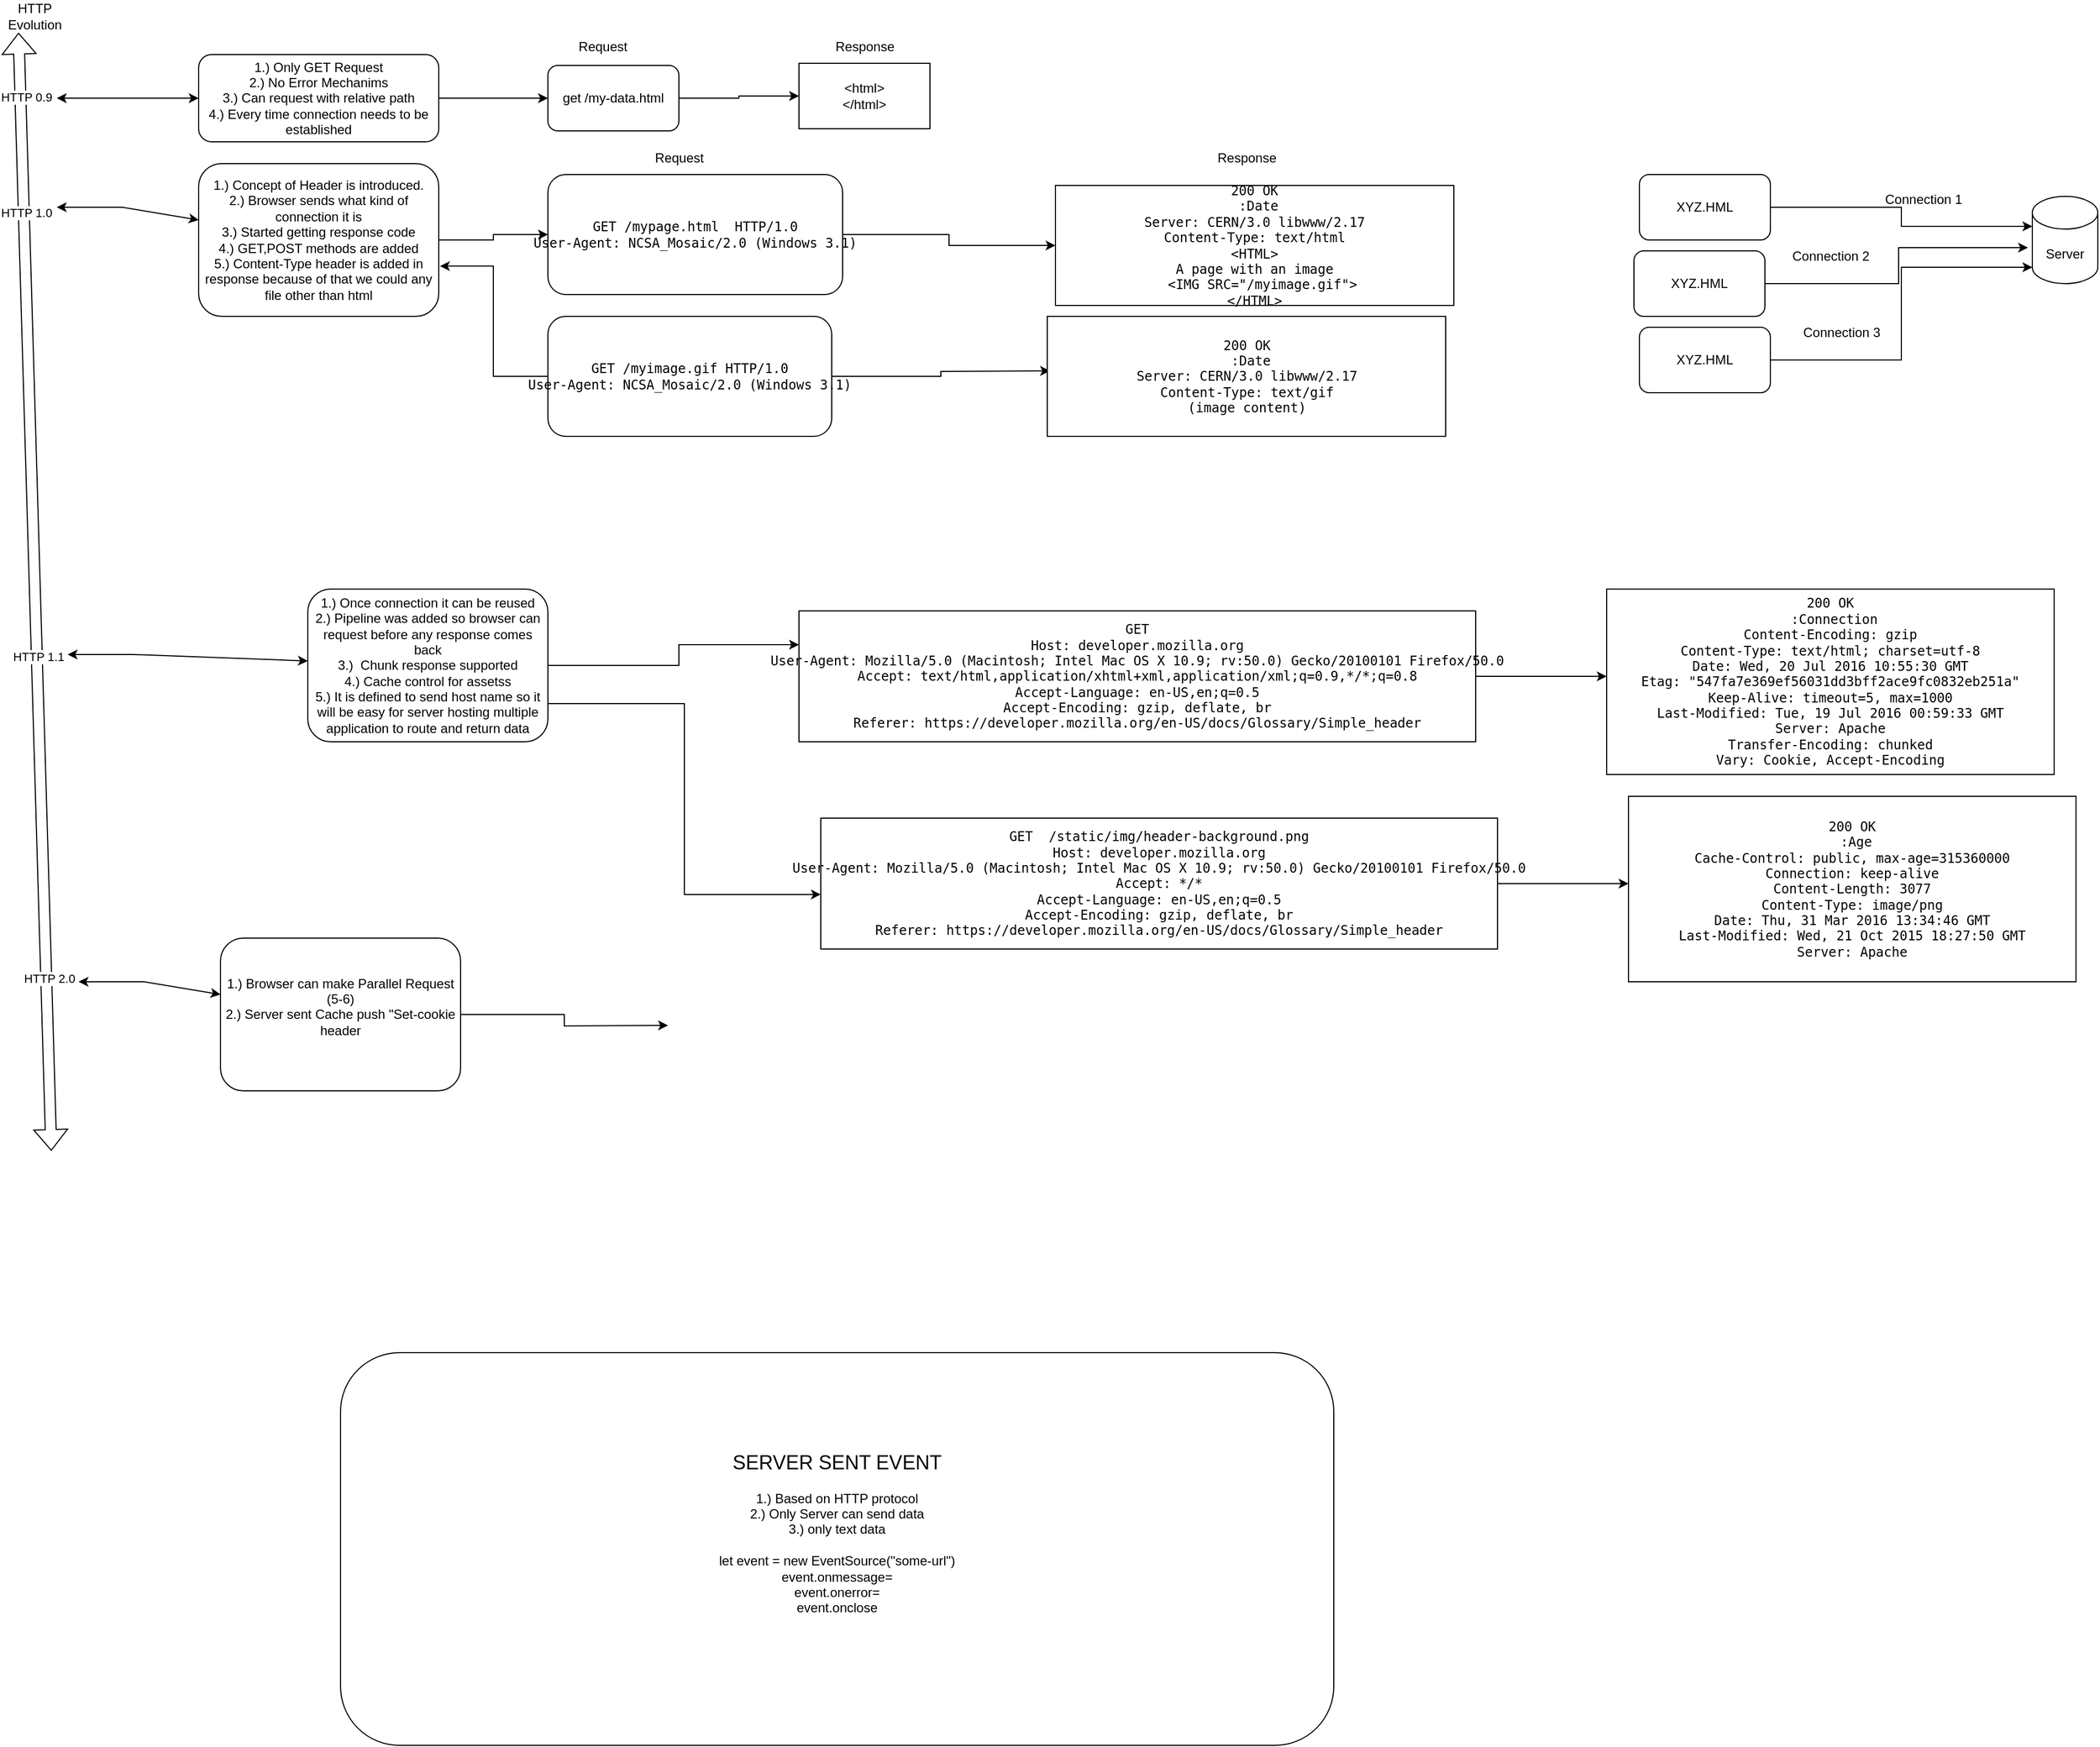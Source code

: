 <mxfile version="21.6.9" type="github">
  <diagram name="Page-1" id="oHWxYNUxUqxVpFzZRn7w">
    <mxGraphModel dx="875" dy="1565" grid="1" gridSize="10" guides="1" tooltips="1" connect="1" arrows="1" fold="1" page="1" pageScale="1" pageWidth="850" pageHeight="1100" math="0" shadow="0">
      <root>
        <mxCell id="0" />
        <mxCell id="1" parent="0" />
        <mxCell id="99sa6xklKETw-BbFXHXh-1" value="" style="shape=flexArrow;endArrow=classic;startArrow=classic;html=1;rounded=0;" edge="1" parent="1">
          <mxGeometry width="100" height="100" relative="1" as="geometry">
            <mxPoint x="355" y="785" as="sourcePoint" />
            <mxPoint x="325" y="-240" as="targetPoint" />
          </mxGeometry>
        </mxCell>
        <mxCell id="99sa6xklKETw-BbFXHXh-3" value="HTTP 0.9" style="edgeLabel;html=1;align=center;verticalAlign=middle;resizable=0;points=[];" vertex="1" connectable="0" parent="99sa6xklKETw-BbFXHXh-1">
          <mxGeometry x="0.885" y="-5" relative="1" as="geometry">
            <mxPoint as="offset" />
          </mxGeometry>
        </mxCell>
        <mxCell id="99sa6xklKETw-BbFXHXh-13" value="HTTP 1.0" style="edgeLabel;html=1;align=center;verticalAlign=middle;resizable=0;points=[];" vertex="1" connectable="0" parent="99sa6xklKETw-BbFXHXh-1">
          <mxGeometry x="0.678" y="-2" relative="1" as="geometry">
            <mxPoint as="offset" />
          </mxGeometry>
        </mxCell>
        <mxCell id="99sa6xklKETw-BbFXHXh-26" value="HTTP 1.1" style="edgeLabel;html=1;align=center;verticalAlign=middle;resizable=0;points=[];" vertex="1" connectable="0" parent="99sa6xklKETw-BbFXHXh-1">
          <mxGeometry x="-0.116" y="-1" relative="1" as="geometry">
            <mxPoint as="offset" />
          </mxGeometry>
        </mxCell>
        <mxCell id="99sa6xklKETw-BbFXHXh-46" value="HTTP 2.0" style="edgeLabel;html=1;align=center;verticalAlign=middle;resizable=0;points=[];" vertex="1" connectable="0" parent="99sa6xklKETw-BbFXHXh-1">
          <mxGeometry x="-0.692" y="-2" relative="1" as="geometry">
            <mxPoint as="offset" />
          </mxGeometry>
        </mxCell>
        <mxCell id="99sa6xklKETw-BbFXHXh-2" value="HTTP Evolution" style="text;html=1;strokeColor=none;fillColor=none;align=center;verticalAlign=middle;whiteSpace=wrap;rounded=0;" vertex="1" parent="1">
          <mxGeometry x="310" y="-270" width="60" height="30" as="geometry" />
        </mxCell>
        <mxCell id="99sa6xklKETw-BbFXHXh-4" value="" style="endArrow=classic;startArrow=classic;html=1;rounded=0;" edge="1" parent="1" target="99sa6xklKETw-BbFXHXh-5">
          <mxGeometry width="50" height="50" relative="1" as="geometry">
            <mxPoint x="360" y="-180" as="sourcePoint" />
            <mxPoint x="480" y="-180" as="targetPoint" />
            <Array as="points">
              <mxPoint x="420" y="-180" />
            </Array>
          </mxGeometry>
        </mxCell>
        <mxCell id="99sa6xklKETw-BbFXHXh-6" style="edgeStyle=orthogonalEdgeStyle;rounded=0;orthogonalLoop=1;jettySize=auto;html=1;exitX=1;exitY=0.5;exitDx=0;exitDy=0;" edge="1" parent="1" source="99sa6xklKETw-BbFXHXh-5" target="99sa6xklKETw-BbFXHXh-7">
          <mxGeometry relative="1" as="geometry">
            <mxPoint x="790" y="-180" as="targetPoint" />
          </mxGeometry>
        </mxCell>
        <mxCell id="99sa6xklKETw-BbFXHXh-5" value="&lt;div&gt;1.) Only GET Request&lt;/div&gt;&lt;div&gt;2.) No Error Mechanims&lt;/div&gt;&lt;div&gt;3.) Can request with relative path&lt;/div&gt;&lt;div&gt;4.) Every time connection needs to be established&lt;br&gt;&lt;/div&gt;" style="rounded=1;whiteSpace=wrap;html=1;" vertex="1" parent="1">
          <mxGeometry x="490" y="-220" width="220" height="80" as="geometry" />
        </mxCell>
        <mxCell id="99sa6xklKETw-BbFXHXh-10" style="edgeStyle=orthogonalEdgeStyle;rounded=0;orthogonalLoop=1;jettySize=auto;html=1;" edge="1" parent="1" source="99sa6xklKETw-BbFXHXh-7" target="99sa6xklKETw-BbFXHXh-11">
          <mxGeometry relative="1" as="geometry">
            <mxPoint x="1030" y="-180" as="targetPoint" />
          </mxGeometry>
        </mxCell>
        <mxCell id="99sa6xklKETw-BbFXHXh-7" value="get /my-data.html" style="rounded=1;whiteSpace=wrap;html=1;" vertex="1" parent="1">
          <mxGeometry x="810" y="-210" width="120" height="60" as="geometry" />
        </mxCell>
        <mxCell id="99sa6xklKETw-BbFXHXh-9" value="Request" style="text;html=1;align=center;verticalAlign=middle;resizable=0;points=[];autosize=1;strokeColor=none;fillColor=none;" vertex="1" parent="1">
          <mxGeometry x="825" y="-242" width="70" height="30" as="geometry" />
        </mxCell>
        <mxCell id="99sa6xklKETw-BbFXHXh-11" value="&lt;div&gt;&amp;lt;html&amp;gt;&lt;/div&gt;&lt;div&gt;&amp;lt;/html&amp;gt;&lt;br&gt;&lt;/div&gt;" style="rounded=0;whiteSpace=wrap;html=1;" vertex="1" parent="1">
          <mxGeometry x="1040" y="-212" width="120" height="60" as="geometry" />
        </mxCell>
        <mxCell id="99sa6xklKETw-BbFXHXh-12" value="Response" style="text;html=1;align=center;verticalAlign=middle;resizable=0;points=[];autosize=1;strokeColor=none;fillColor=none;" vertex="1" parent="1">
          <mxGeometry x="1060" y="-242" width="80" height="30" as="geometry" />
        </mxCell>
        <mxCell id="99sa6xklKETw-BbFXHXh-14" value="" style="endArrow=classic;startArrow=classic;html=1;rounded=0;" edge="1" parent="1" target="99sa6xklKETw-BbFXHXh-15">
          <mxGeometry width="50" height="50" relative="1" as="geometry">
            <mxPoint x="360" y="-80" as="sourcePoint" />
            <mxPoint x="480" y="-80" as="targetPoint" />
            <Array as="points">
              <mxPoint x="420" y="-80" />
            </Array>
          </mxGeometry>
        </mxCell>
        <mxCell id="99sa6xklKETw-BbFXHXh-18" style="edgeStyle=orthogonalEdgeStyle;rounded=0;orthogonalLoop=1;jettySize=auto;html=1;exitX=1;exitY=0.5;exitDx=0;exitDy=0;entryX=0;entryY=0.5;entryDx=0;entryDy=0;" edge="1" parent="1" source="99sa6xklKETw-BbFXHXh-15" target="99sa6xklKETw-BbFXHXh-16">
          <mxGeometry relative="1" as="geometry">
            <Array as="points">
              <mxPoint x="760" y="-50" />
              <mxPoint x="760" y="-55" />
            </Array>
          </mxGeometry>
        </mxCell>
        <mxCell id="99sa6xklKETw-BbFXHXh-15" value="&lt;div&gt;1.) Concept of Header is introduced.&lt;/div&gt;&lt;div&gt;2.) Browser sends what kind of connection it is&lt;/div&gt;&lt;div&gt;3.) Started getting response code &lt;br&gt;&lt;/div&gt;&lt;div&gt;4.) GET,POST methods are added&lt;/div&gt;&lt;div&gt;5.) Content-Type header is added in response because of that we could any file other than html&lt;br&gt;&lt;/div&gt;" style="rounded=1;whiteSpace=wrap;html=1;" vertex="1" parent="1">
          <mxGeometry x="490" y="-120" width="220" height="140" as="geometry" />
        </mxCell>
        <mxCell id="99sa6xklKETw-BbFXHXh-21" style="edgeStyle=orthogonalEdgeStyle;rounded=0;orthogonalLoop=1;jettySize=auto;html=1;exitX=1;exitY=0.5;exitDx=0;exitDy=0;" edge="1" parent="1" source="99sa6xklKETw-BbFXHXh-16" target="99sa6xklKETw-BbFXHXh-17">
          <mxGeometry relative="1" as="geometry" />
        </mxCell>
        <mxCell id="99sa6xklKETw-BbFXHXh-16" value="&lt;pre data-signature=&quot;eEAj/wopNgDbi0C3PqZAxSoGrTuY34WGQWQpwWFZ1rU=&quot; class=&quot;brush: http notranslate&quot;&gt;&lt;code&gt;GET &lt;span class=&quot;token request-target url&quot;&gt;&lt;span class=&quot;token path&quot;&gt;&lt;span class=&quot;token path-separator&quot;&gt;/&lt;/span&gt;mypage.html&lt;/span&gt;&lt;/span&gt;&lt;span class=&quot;token method property&quot;&gt;  HTTP/1.0&lt;/span&gt;&lt;br&gt;&lt;span class=&quot;token header&quot;&gt;&lt;span class=&quot;token header-name keyword&quot;&gt;User-Agent&lt;/span&gt;&lt;span class=&quot;token punctuation&quot;&gt;:&lt;/span&gt; &lt;span class=&quot;token header-value&quot;&gt;NCSA_Mosaic/2.0 (Windows 3.1)&lt;/span&gt;&lt;/span&gt;&lt;/code&gt;&lt;/pre&gt;" style="rounded=1;whiteSpace=wrap;html=1;" vertex="1" parent="1">
          <mxGeometry x="810" y="-110" width="270" height="110" as="geometry" />
        </mxCell>
        <mxCell id="99sa6xklKETw-BbFXHXh-17" value="&lt;pre data-signature=&quot;eEAj/wopNgDbi0C3PqZAxSoGrTuY34WGQWQpwWFZ1rU=&quot; class=&quot;brush: http notranslate&quot;&gt;&lt;code&gt;200 OK&lt;br/&gt; &lt;span class=&quot;token punctuation&quot;&gt;:&lt;/span&gt;&lt;span class=&quot;token header-name keyword&quot;&gt;Date&lt;/span&gt;&lt;span class=&quot;token header&quot;&gt;&lt;/span&gt;&lt;br/&gt;&lt;span class=&quot;token header&quot;&gt;&lt;span class=&quot;token header-name keyword&quot;&gt;Server&lt;/span&gt;&lt;span class=&quot;token punctuation&quot;&gt;:&lt;/span&gt; &lt;span class=&quot;token header-value&quot;&gt;CERN/3.0 libwww/2.17&lt;/span&gt;&lt;/span&gt;&lt;br/&gt;&lt;span class=&quot;token header&quot;&gt;&lt;span class=&quot;token header-name keyword&quot;&gt;Content-Type&lt;/span&gt;&lt;span class=&quot;token punctuation&quot;&gt;:&lt;/span&gt; &lt;span class=&quot;token header-value&quot;&gt;text/html&lt;/span&gt;&lt;/span&gt;&lt;br/&gt;&lt;span class=&quot;token text-html&quot;&gt;&lt;span class=&quot;token tag&quot;&gt;&lt;span class=&quot;token tag&quot;&gt;&lt;span class=&quot;token punctuation&quot;&gt;&amp;lt;&lt;/span&gt;HTML&lt;/span&gt;&lt;span class=&quot;token punctuation&quot;&gt;&amp;gt;&lt;/span&gt;&lt;/span&gt;&lt;br/&gt;A page with an image&lt;br/&gt;  &lt;span class=&quot;token tag&quot;&gt;&lt;span class=&quot;token tag&quot;&gt;&lt;span class=&quot;token punctuation&quot;&gt;&amp;lt;&lt;/span&gt;IMG&lt;/span&gt; &lt;span class=&quot;token attr-name&quot;&gt;SRC&lt;/span&gt;&lt;span class=&quot;token attr-value&quot;&gt;&lt;span class=&quot;token punctuation attr-equals&quot;&gt;=&lt;/span&gt;&lt;span class=&quot;token punctuation&quot;&gt;&quot;&lt;/span&gt;/myimage.gif&lt;span class=&quot;token punctuation&quot;&gt;&quot;&lt;/span&gt;&lt;/span&gt;&lt;span class=&quot;token punctuation&quot;&gt;&amp;gt;&lt;/span&gt;&lt;/span&gt;&lt;br/&gt;&lt;span class=&quot;token tag&quot;&gt;&lt;span class=&quot;token tag&quot;&gt;&lt;span class=&quot;token punctuation&quot;&gt;&amp;lt;/&lt;/span&gt;HTML&lt;/span&gt;&lt;span class=&quot;token punctuation&quot;&gt;&amp;gt;&lt;/span&gt;&lt;/span&gt;&lt;br/&gt;&lt;/span&gt;&lt;/code&gt;&lt;/pre&gt;" style="rounded=0;whiteSpace=wrap;html=1;" vertex="1" parent="1">
          <mxGeometry x="1275" y="-100" width="365" height="110" as="geometry" />
        </mxCell>
        <mxCell id="99sa6xklKETw-BbFXHXh-20" style="edgeStyle=orthogonalEdgeStyle;rounded=0;orthogonalLoop=1;jettySize=auto;html=1;exitX=0;exitY=0.5;exitDx=0;exitDy=0;entryX=1.005;entryY=0.671;entryDx=0;entryDy=0;entryPerimeter=0;" edge="1" parent="1" source="99sa6xklKETw-BbFXHXh-19" target="99sa6xklKETw-BbFXHXh-15">
          <mxGeometry relative="1" as="geometry" />
        </mxCell>
        <mxCell id="99sa6xklKETw-BbFXHXh-24" style="edgeStyle=orthogonalEdgeStyle;rounded=0;orthogonalLoop=1;jettySize=auto;html=1;exitX=1;exitY=0.5;exitDx=0;exitDy=0;" edge="1" parent="1" source="99sa6xklKETw-BbFXHXh-19">
          <mxGeometry relative="1" as="geometry">
            <mxPoint x="1270" y="70" as="targetPoint" />
          </mxGeometry>
        </mxCell>
        <mxCell id="99sa6xklKETw-BbFXHXh-19" value="&lt;pre data-signature=&quot;lsLDHcI8l+lW3yj+W76NtVj27h+K6tVQp449+QNTlJY=&quot; class=&quot;brush: http notranslate&quot;&gt;&lt;code&gt;GET &lt;span class=&quot;token request-target url&quot;&gt;&lt;span class=&quot;token path&quot;&gt;&lt;span class=&quot;token path-separator&quot;&gt;/&lt;/span&gt;myimage.gif HTTP/1.0&lt;/span&gt;&lt;/span&gt;&lt;span class=&quot;token request-line&quot;&gt;&lt;/span&gt;&lt;br/&gt;&lt;span class=&quot;token header&quot;&gt;&lt;span class=&quot;token header-name keyword&quot;&gt;User-Agent&lt;/span&gt;&lt;span class=&quot;token punctuation&quot;&gt;:&lt;/span&gt; &lt;span class=&quot;token header-value&quot;&gt;NCSA_Mosaic/2.0 (Windows 3.1)&lt;/span&gt;&lt;/span&gt;&lt;/code&gt;&lt;/pre&gt;" style="rounded=1;whiteSpace=wrap;html=1;" vertex="1" parent="1">
          <mxGeometry x="810" y="20" width="260" height="110" as="geometry" />
        </mxCell>
        <mxCell id="99sa6xklKETw-BbFXHXh-22" value="Request" style="text;html=1;align=center;verticalAlign=middle;resizable=0;points=[];autosize=1;strokeColor=none;fillColor=none;" vertex="1" parent="1">
          <mxGeometry x="895" y="-140" width="70" height="30" as="geometry" />
        </mxCell>
        <mxCell id="99sa6xklKETw-BbFXHXh-23" value="Response" style="text;html=1;align=center;verticalAlign=middle;resizable=0;points=[];autosize=1;strokeColor=none;fillColor=none;" vertex="1" parent="1">
          <mxGeometry x="1410" y="-140" width="80" height="30" as="geometry" />
        </mxCell>
        <mxCell id="99sa6xklKETw-BbFXHXh-25" value="&lt;pre data-signature=&quot;lsLDHcI8l+lW3yj+W76NtVj27h+K6tVQp449+QNTlJY=&quot; class=&quot;brush: http notranslate&quot;&gt;&lt;code&gt;200 OK&lt;br/&gt; &lt;span class=&quot;token punctuation&quot;&gt;:&lt;/span&gt;&lt;span class=&quot;token header-name keyword&quot;&gt;Date&lt;/span&gt;&lt;span class=&quot;token header&quot;&gt;&lt;/span&gt;&lt;br/&gt;&lt;span class=&quot;token header&quot;&gt;&lt;span class=&quot;token header-name keyword&quot;&gt;Server&lt;/span&gt;&lt;span class=&quot;token punctuation&quot;&gt;:&lt;/span&gt; &lt;span class=&quot;token header-value&quot;&gt;CERN/3.0 libwww/2.17&lt;/span&gt;&lt;/span&gt;&lt;br/&gt;&lt;span class=&quot;token header&quot;&gt;&lt;span class=&quot;token header-name keyword&quot;&gt;Content-Type&lt;/span&gt;&lt;span class=&quot;token punctuation&quot;&gt;:&lt;/span&gt; &lt;span class=&quot;token header-value&quot;&gt;text/gif&lt;/span&gt;&lt;/span&gt;&lt;br/&gt;(image content)&lt;/code&gt;&lt;/pre&gt;" style="rounded=0;whiteSpace=wrap;html=1;" vertex="1" parent="1">
          <mxGeometry x="1267.5" y="20" width="365" height="110" as="geometry" />
        </mxCell>
        <mxCell id="99sa6xklKETw-BbFXHXh-27" value="" style="endArrow=classic;startArrow=classic;html=1;rounded=0;" edge="1" parent="1" target="99sa6xklKETw-BbFXHXh-28">
          <mxGeometry width="50" height="50" relative="1" as="geometry">
            <mxPoint x="370" y="330" as="sourcePoint" />
            <mxPoint x="490" y="330" as="targetPoint" />
            <Array as="points">
              <mxPoint x="430" y="330" />
            </Array>
          </mxGeometry>
        </mxCell>
        <mxCell id="99sa6xklKETw-BbFXHXh-49" style="edgeStyle=orthogonalEdgeStyle;rounded=0;orthogonalLoop=1;jettySize=auto;html=1;exitX=1;exitY=0.5;exitDx=0;exitDy=0;entryX=0;entryY=0.25;entryDx=0;entryDy=0;" edge="1" parent="1" source="99sa6xklKETw-BbFXHXh-28" target="99sa6xklKETw-BbFXHXh-50">
          <mxGeometry relative="1" as="geometry">
            <mxPoint x="1182" y="320" as="targetPoint" />
            <Array as="points">
              <mxPoint x="930" y="340" />
              <mxPoint x="930" y="321" />
            </Array>
          </mxGeometry>
        </mxCell>
        <mxCell id="99sa6xklKETw-BbFXHXh-56" style="edgeStyle=orthogonalEdgeStyle;rounded=0;orthogonalLoop=1;jettySize=auto;html=1;exitX=1;exitY=0.75;exitDx=0;exitDy=0;entryX=0;entryY=0.583;entryDx=0;entryDy=0;entryPerimeter=0;" edge="1" parent="1" source="99sa6xklKETw-BbFXHXh-28" target="99sa6xklKETw-BbFXHXh-54">
          <mxGeometry relative="1" as="geometry" />
        </mxCell>
        <mxCell id="99sa6xklKETw-BbFXHXh-28" value="&lt;div&gt;1.) Once connection it can be reused&lt;/div&gt;&lt;div&gt;2.) Pipeline was added so browser can request before any response comes back&lt;/div&gt;&lt;div&gt;3.)&amp;nbsp; Chunk response supported&lt;/div&gt;&lt;div&gt;4.) Cache control for assetss&lt;br&gt;&lt;/div&gt;&lt;div&gt;5.) It is defined to send host name so it will be easy for server hosting multiple application to route and return data&lt;br&gt;&lt;/div&gt;" style="rounded=1;whiteSpace=wrap;html=1;" vertex="1" parent="1">
          <mxGeometry x="590" y="270" width="220" height="140" as="geometry" />
        </mxCell>
        <mxCell id="99sa6xklKETw-BbFXHXh-30" value="Server" style="shape=cylinder3;whiteSpace=wrap;html=1;boundedLbl=1;backgroundOutline=1;size=15;" vertex="1" parent="1">
          <mxGeometry x="2170" y="-90" width="60" height="80" as="geometry" />
        </mxCell>
        <mxCell id="99sa6xklKETw-BbFXHXh-31" value="xyz.html" style="text;html=1;align=center;verticalAlign=middle;resizable=0;points=[];autosize=1;strokeColor=none;fillColor=none;" vertex="1" parent="1">
          <mxGeometry x="1835" y="-82" width="70" height="30" as="geometry" />
        </mxCell>
        <mxCell id="99sa6xklKETw-BbFXHXh-40" style="edgeStyle=orthogonalEdgeStyle;rounded=0;orthogonalLoop=1;jettySize=auto;html=1;exitX=1;exitY=0.5;exitDx=0;exitDy=0;entryX=0;entryY=0;entryDx=0;entryDy=27.5;entryPerimeter=0;" edge="1" parent="1" source="99sa6xklKETw-BbFXHXh-37" target="99sa6xklKETw-BbFXHXh-30">
          <mxGeometry relative="1" as="geometry" />
        </mxCell>
        <mxCell id="99sa6xklKETw-BbFXHXh-37" value="XYZ.HML" style="rounded=1;whiteSpace=wrap;html=1;" vertex="1" parent="1">
          <mxGeometry x="1810" y="-110" width="120" height="60" as="geometry" />
        </mxCell>
        <mxCell id="99sa6xklKETw-BbFXHXh-32" value="xyz.img" style="text;html=1;align=center;verticalAlign=middle;resizable=0;points=[];autosize=1;strokeColor=none;fillColor=none;" vertex="1" parent="1">
          <mxGeometry x="1835" y="-30" width="60" height="30" as="geometry" />
        </mxCell>
        <mxCell id="99sa6xklKETw-BbFXHXh-33" value="xyz.css" style="text;html=1;align=center;verticalAlign=middle;resizable=0;points=[];autosize=1;strokeColor=none;fillColor=none;" vertex="1" parent="1">
          <mxGeometry x="1840" y="30" width="60" height="30" as="geometry" />
        </mxCell>
        <mxCell id="99sa6xklKETw-BbFXHXh-42" style="edgeStyle=orthogonalEdgeStyle;rounded=0;orthogonalLoop=1;jettySize=auto;html=1;exitX=1;exitY=0.5;exitDx=0;exitDy=0;entryX=-0.067;entryY=0.588;entryDx=0;entryDy=0;entryPerimeter=0;" edge="1" parent="1" source="99sa6xklKETw-BbFXHXh-38" target="99sa6xklKETw-BbFXHXh-30">
          <mxGeometry relative="1" as="geometry" />
        </mxCell>
        <mxCell id="99sa6xklKETw-BbFXHXh-38" value="XYZ.HML" style="rounded=1;whiteSpace=wrap;html=1;" vertex="1" parent="1">
          <mxGeometry x="1805" y="-40" width="120" height="60" as="geometry" />
        </mxCell>
        <mxCell id="99sa6xklKETw-BbFXHXh-43" style="edgeStyle=orthogonalEdgeStyle;rounded=0;orthogonalLoop=1;jettySize=auto;html=1;exitX=1;exitY=0.5;exitDx=0;exitDy=0;entryX=0;entryY=1;entryDx=0;entryDy=-15;entryPerimeter=0;" edge="1" parent="1" source="99sa6xklKETw-BbFXHXh-39" target="99sa6xklKETw-BbFXHXh-30">
          <mxGeometry relative="1" as="geometry" />
        </mxCell>
        <mxCell id="99sa6xklKETw-BbFXHXh-39" value="XYZ.HML" style="rounded=1;whiteSpace=wrap;html=1;" vertex="1" parent="1">
          <mxGeometry x="1810" y="30" width="120" height="60" as="geometry" />
        </mxCell>
        <mxCell id="99sa6xklKETw-BbFXHXh-41" value="Connection 1" style="text;html=1;align=center;verticalAlign=middle;resizable=0;points=[];autosize=1;strokeColor=none;fillColor=none;" vertex="1" parent="1">
          <mxGeometry x="2025" y="-102" width="90" height="30" as="geometry" />
        </mxCell>
        <mxCell id="99sa6xklKETw-BbFXHXh-44" value="Connection 2" style="text;html=1;align=center;verticalAlign=middle;resizable=0;points=[];autosize=1;strokeColor=none;fillColor=none;" vertex="1" parent="1">
          <mxGeometry x="1940" y="-50" width="90" height="30" as="geometry" />
        </mxCell>
        <mxCell id="99sa6xklKETw-BbFXHXh-45" value="Connection 3" style="text;html=1;align=center;verticalAlign=middle;resizable=0;points=[];autosize=1;strokeColor=none;fillColor=none;" vertex="1" parent="1">
          <mxGeometry x="1950" y="20" width="90" height="30" as="geometry" />
        </mxCell>
        <mxCell id="99sa6xklKETw-BbFXHXh-47" value="" style="endArrow=classic;startArrow=classic;html=1;rounded=0;" edge="1" parent="1" target="99sa6xklKETw-BbFXHXh-48">
          <mxGeometry width="50" height="50" relative="1" as="geometry">
            <mxPoint x="380" y="630" as="sourcePoint" />
            <mxPoint x="500" y="630" as="targetPoint" />
            <Array as="points">
              <mxPoint x="440" y="630" />
            </Array>
          </mxGeometry>
        </mxCell>
        <mxCell id="99sa6xklKETw-BbFXHXh-57" style="edgeStyle=orthogonalEdgeStyle;rounded=0;orthogonalLoop=1;jettySize=auto;html=1;exitX=1;exitY=0.5;exitDx=0;exitDy=0;" edge="1" parent="1" source="99sa6xklKETw-BbFXHXh-48">
          <mxGeometry relative="1" as="geometry">
            <mxPoint x="920" y="670" as="targetPoint" />
          </mxGeometry>
        </mxCell>
        <mxCell id="99sa6xklKETw-BbFXHXh-48" value="&lt;div&gt;1.) Browser can make Parallel Request (5-6)&lt;/div&gt;&lt;div&gt;2.) Server sent Cache push &quot;Set-cookie header&lt;br&gt;&lt;/div&gt;&lt;div&gt;&lt;br&gt;&lt;/div&gt;" style="rounded=1;whiteSpace=wrap;html=1;" vertex="1" parent="1">
          <mxGeometry x="510" y="590" width="220" height="140" as="geometry" />
        </mxCell>
        <mxCell id="99sa6xklKETw-BbFXHXh-51" style="edgeStyle=orthogonalEdgeStyle;rounded=0;orthogonalLoop=1;jettySize=auto;html=1;exitX=1;exitY=0.5;exitDx=0;exitDy=0;" edge="1" parent="1" source="99sa6xklKETw-BbFXHXh-50">
          <mxGeometry relative="1" as="geometry">
            <mxPoint x="1780" y="350" as="targetPoint" />
          </mxGeometry>
        </mxCell>
        <mxCell id="99sa6xklKETw-BbFXHXh-50" value="&lt;pre data-signature=&quot;Ou3uRHZw1gJdbQhthu+xeKn/YdHGmstNnXmFPMwE0Qo=&quot; class=&quot;brush: http notranslate&quot;&gt;&lt;code&gt;&lt;span class=&quot;token request-target url&quot;&gt;&lt;/span&gt;&lt;span class=&quot;token method property&quot;&gt;GET&lt;/span&gt;&lt;span class=&quot;token request-line&quot;&gt;&lt;/span&gt;&lt;br/&gt;&lt;span class=&quot;token header&quot;&gt;&lt;span class=&quot;token header-name keyword&quot;&gt;Host&lt;/span&gt;&lt;span class=&quot;token punctuation&quot;&gt;:&lt;/span&gt; &lt;span class=&quot;token header-value&quot;&gt;developer.mozilla.org&lt;/span&gt;&lt;/span&gt;&lt;br/&gt;&lt;span class=&quot;token header&quot;&gt;&lt;span class=&quot;token header-name keyword&quot;&gt;User-Agent&lt;/span&gt;&lt;span class=&quot;token punctuation&quot;&gt;:&lt;/span&gt; &lt;span class=&quot;token header-value&quot;&gt;Mozilla/5.0 (Macintosh; Intel Mac OS X 10.9; rv:50.0) Gecko/20100101 Firefox/50.0&lt;/span&gt;&lt;/span&gt;&lt;br/&gt;&lt;span class=&quot;token header&quot;&gt;&lt;span class=&quot;token header-name keyword&quot;&gt;Accept&lt;/span&gt;&lt;span class=&quot;token punctuation&quot;&gt;:&lt;/span&gt; &lt;span class=&quot;token header-value&quot;&gt;text/html,application/xhtml+xml,application/xml;q=0.9,*/*;q=0.8&lt;/span&gt;&lt;/span&gt;&lt;br/&gt;&lt;span class=&quot;token header&quot;&gt;&lt;span class=&quot;token header-name keyword&quot;&gt;Accept-Language&lt;/span&gt;&lt;span class=&quot;token punctuation&quot;&gt;:&lt;/span&gt; &lt;span class=&quot;token header-value&quot;&gt;en-US,en;q=0.5&lt;/span&gt;&lt;/span&gt;&lt;br/&gt;&lt;span class=&quot;token header&quot;&gt;&lt;span class=&quot;token header-name keyword&quot;&gt;Accept-Encoding&lt;/span&gt;&lt;span class=&quot;token punctuation&quot;&gt;:&lt;/span&gt; &lt;span class=&quot;token header-value&quot;&gt;gzip, deflate, br&lt;/span&gt;&lt;/span&gt;&lt;br/&gt;&lt;span class=&quot;token header&quot;&gt;&lt;span class=&quot;token header-name keyword&quot;&gt;Referer&lt;/span&gt;&lt;span class=&quot;token punctuation&quot;&gt;:&lt;/span&gt; &lt;span class=&quot;token header-value&quot;&gt;https://developer.mozilla.org/en-US/docs/Glossary/Simple_header&lt;/span&gt;&lt;/span&gt;&lt;br/&gt;&lt;/code&gt;&lt;/pre&gt;" style="rounded=0;whiteSpace=wrap;html=1;" vertex="1" parent="1">
          <mxGeometry x="1040" y="290" width="620" height="120" as="geometry" />
        </mxCell>
        <mxCell id="99sa6xklKETw-BbFXHXh-52" value="&lt;pre data-signature=&quot;Ou3uRHZw1gJdbQhthu+xeKn/YdHGmstNnXmFPMwE0Qo=&quot; class=&quot;brush: http notranslate&quot;&gt;&lt;code&gt;200 OK&lt;br/&gt; &lt;span class=&quot;token punctuation&quot;&gt;:&lt;/span&gt;&lt;span class=&quot;token header-name keyword&quot;&gt;Connection&lt;/span&gt;&lt;span class=&quot;token header&quot;&gt;&lt;/span&gt;&lt;br/&gt;&lt;span class=&quot;token header&quot;&gt;&lt;span class=&quot;token header-name keyword&quot;&gt;Content-Encoding&lt;/span&gt;&lt;span class=&quot;token punctuation&quot;&gt;:&lt;/span&gt; &lt;span class=&quot;token header-value&quot;&gt;gzip&lt;/span&gt;&lt;/span&gt;&lt;br/&gt;&lt;span class=&quot;token header&quot;&gt;&lt;span class=&quot;token header-name keyword&quot;&gt;Content-Type&lt;/span&gt;&lt;span class=&quot;token punctuation&quot;&gt;:&lt;/span&gt; &lt;span class=&quot;token header-value&quot;&gt;text/html; charset=utf-8&lt;/span&gt;&lt;/span&gt;&lt;br/&gt;&lt;span class=&quot;token header&quot;&gt;&lt;span class=&quot;token header-name keyword&quot;&gt;Date&lt;/span&gt;&lt;span class=&quot;token punctuation&quot;&gt;:&lt;/span&gt; &lt;span class=&quot;token header-value&quot;&gt;Wed, 20 Jul 2016 10:55:30 GMT&lt;/span&gt;&lt;/span&gt;&lt;br/&gt;&lt;span class=&quot;token header&quot;&gt;&lt;span class=&quot;token header-name keyword&quot;&gt;Etag&lt;/span&gt;&lt;span class=&quot;token punctuation&quot;&gt;:&lt;/span&gt; &lt;span class=&quot;token header-value&quot;&gt;&quot;547fa7e369ef56031dd3bff2ace9fc0832eb251a&quot;&lt;/span&gt;&lt;/span&gt;&lt;br/&gt;&lt;span class=&quot;token header&quot;&gt;&lt;span class=&quot;token header-name keyword&quot;&gt;Keep-Alive&lt;/span&gt;&lt;span class=&quot;token punctuation&quot;&gt;:&lt;/span&gt; &lt;span class=&quot;token header-value&quot;&gt;timeout=5, max=1000&lt;/span&gt;&lt;/span&gt;&lt;br/&gt;&lt;span class=&quot;token header&quot;&gt;&lt;span class=&quot;token header-name keyword&quot;&gt;Last-Modified&lt;/span&gt;&lt;span class=&quot;token punctuation&quot;&gt;:&lt;/span&gt; &lt;span class=&quot;token header-value&quot;&gt;Tue, 19 Jul 2016 00:59:33 GMT&lt;/span&gt;&lt;/span&gt;&lt;br/&gt;&lt;span class=&quot;token header&quot;&gt;&lt;span class=&quot;token header-name keyword&quot;&gt;Server&lt;/span&gt;&lt;span class=&quot;token punctuation&quot;&gt;:&lt;/span&gt; &lt;span class=&quot;token header-value&quot;&gt;Apache&lt;/span&gt;&lt;/span&gt;&lt;br/&gt;&lt;span class=&quot;token header&quot;&gt;&lt;span class=&quot;token header-name keyword&quot;&gt;Transfer-Encoding&lt;/span&gt;&lt;span class=&quot;token punctuation&quot;&gt;:&lt;/span&gt; &lt;span class=&quot;token header-value&quot;&gt;chunked&lt;/span&gt;&lt;/span&gt;&lt;br/&gt;&lt;span class=&quot;token header&quot;&gt;&lt;span class=&quot;token header-name keyword&quot;&gt;Vary&lt;/span&gt;&lt;span class=&quot;token punctuation&quot;&gt;:&lt;/span&gt; &lt;span class=&quot;token header-value&quot;&gt;Cookie, Accept-Encoding&lt;/span&gt;&lt;/span&gt;&lt;br/&gt;&lt;/code&gt;&lt;/pre&gt;" style="whiteSpace=wrap;html=1;" vertex="1" parent="1">
          <mxGeometry x="1780" y="270" width="410" height="170" as="geometry" />
        </mxCell>
        <mxCell id="99sa6xklKETw-BbFXHXh-53" style="edgeStyle=orthogonalEdgeStyle;rounded=0;orthogonalLoop=1;jettySize=auto;html=1;exitX=1;exitY=0.5;exitDx=0;exitDy=0;" edge="1" parent="1" source="99sa6xklKETw-BbFXHXh-54">
          <mxGeometry relative="1" as="geometry">
            <mxPoint x="1800" y="540" as="targetPoint" />
          </mxGeometry>
        </mxCell>
        <mxCell id="99sa6xklKETw-BbFXHXh-54" value="&lt;pre data-signature=&quot;Ou3uRHZw1gJdbQhthu+xeKn/YdHGmstNnXmFPMwE0Qo=&quot; class=&quot;brush: http notranslate&quot;&gt;&lt;code&gt;GET&lt;/code&gt;&lt;code&gt;  &lt;span class=&quot;token request-target url&quot;&gt;&lt;span class=&quot;token path&quot;&gt;&lt;span class=&quot;token path-separator&quot;&gt;/&lt;/span&gt;static&lt;span class=&quot;token path-separator&quot;&gt;/&lt;/span&gt;img&lt;span class=&quot;token path-separator&quot;&gt;/&lt;/span&gt;header-background.png&lt;/span&gt;&lt;/span&gt;&lt;span class=&quot;token request-line&quot;&gt;&lt;/span&gt;&lt;br/&gt;&lt;span class=&quot;token header&quot;&gt;&lt;span class=&quot;token header-name keyword&quot;&gt;Host&lt;/span&gt;&lt;span class=&quot;token punctuation&quot;&gt;:&lt;/span&gt; &lt;span class=&quot;token header-value&quot;&gt;developer.mozilla.org&lt;/span&gt;&lt;/span&gt;&lt;br/&gt;&lt;span class=&quot;token header&quot;&gt;&lt;span class=&quot;token header-name keyword&quot;&gt;User-Agent&lt;/span&gt;&lt;span class=&quot;token punctuation&quot;&gt;:&lt;/span&gt; &lt;span class=&quot;token header-value&quot;&gt;Mozilla/5.0 (Macintosh; Intel Mac OS X 10.9; rv:50.0) Gecko/20100101 Firefox/50.0&lt;/span&gt;&lt;/span&gt;&lt;br/&gt;&lt;span class=&quot;token header&quot;&gt;&lt;span class=&quot;token header-name keyword&quot;&gt;Accept&lt;/span&gt;&lt;span class=&quot;token punctuation&quot;&gt;:&lt;/span&gt; &lt;span class=&quot;token header-value&quot;&gt;*/*&lt;/span&gt;&lt;/span&gt;&lt;br/&gt;&lt;span class=&quot;token header&quot;&gt;&lt;span class=&quot;token header-name keyword&quot;&gt;Accept-Language&lt;/span&gt;&lt;span class=&quot;token punctuation&quot;&gt;:&lt;/span&gt; &lt;span class=&quot;token header-value&quot;&gt;en-US,en;q=0.5&lt;/span&gt;&lt;/span&gt;&lt;br/&gt;&lt;span class=&quot;token header&quot;&gt;&lt;span class=&quot;token header-name keyword&quot;&gt;Accept-Encoding&lt;/span&gt;&lt;span class=&quot;token punctuation&quot;&gt;:&lt;/span&gt; &lt;span class=&quot;token header-value&quot;&gt;gzip, deflate, br&lt;/span&gt;&lt;/span&gt;&lt;br/&gt;&lt;span class=&quot;token header&quot;&gt;&lt;span class=&quot;token header-name keyword&quot;&gt;Referer&lt;/span&gt;&lt;span class=&quot;token punctuation&quot;&gt;:&lt;/span&gt; &lt;span class=&quot;token header-value&quot;&gt;https://developer.mozilla.org/en-US/docs/Glossary/Simple_header&lt;/span&gt;&lt;/span&gt;&lt;/code&gt;&lt;/pre&gt;" style="rounded=0;whiteSpace=wrap;html=1;" vertex="1" parent="1">
          <mxGeometry x="1060" y="480" width="620" height="120" as="geometry" />
        </mxCell>
        <mxCell id="99sa6xklKETw-BbFXHXh-55" value="&lt;pre data-signature=&quot;Ou3uRHZw1gJdbQhthu+xeKn/YdHGmstNnXmFPMwE0Qo=&quot; class=&quot;brush: http notranslate&quot;&gt;&lt;code&gt;200 OK&lt;br/&gt; &lt;span class=&quot;token punctuation&quot;&gt;:&lt;/span&gt;&lt;span class=&quot;token header-name keyword&quot;&gt;Age&lt;/span&gt;&lt;span class=&quot;token header&quot;&gt;&lt;/span&gt;&lt;br/&gt;&lt;span class=&quot;token header&quot;&gt;&lt;span class=&quot;token header-name keyword&quot;&gt;Cache-Control&lt;/span&gt;&lt;span class=&quot;token punctuation&quot;&gt;:&lt;/span&gt; &lt;span class=&quot;token header-value&quot;&gt;public, max-age=315360000&lt;/span&gt;&lt;/span&gt;&lt;br/&gt;&lt;span class=&quot;token header&quot;&gt;&lt;span class=&quot;token header-name keyword&quot;&gt;Connection&lt;/span&gt;&lt;span class=&quot;token punctuation&quot;&gt;:&lt;/span&gt; &lt;span class=&quot;token header-value&quot;&gt;keep-alive&lt;/span&gt;&lt;/span&gt;&lt;br/&gt;&lt;span class=&quot;token header&quot;&gt;&lt;span class=&quot;token header-name keyword&quot;&gt;Content-Length&lt;/span&gt;&lt;span class=&quot;token punctuation&quot;&gt;:&lt;/span&gt; &lt;span class=&quot;token header-value&quot;&gt;3077&lt;/span&gt;&lt;/span&gt;&lt;br/&gt;&lt;span class=&quot;token header&quot;&gt;&lt;span class=&quot;token header-name keyword&quot;&gt;Content-Type&lt;/span&gt;&lt;span class=&quot;token punctuation&quot;&gt;:&lt;/span&gt; &lt;span class=&quot;token header-value&quot;&gt;image/png&lt;/span&gt;&lt;/span&gt;&lt;br/&gt;&lt;span class=&quot;token header&quot;&gt;&lt;span class=&quot;token header-name keyword&quot;&gt;Date&lt;/span&gt;&lt;span class=&quot;token punctuation&quot;&gt;:&lt;/span&gt; &lt;span class=&quot;token header-value&quot;&gt;Thu, 31 Mar 2016 13:34:46 GMT&lt;/span&gt;&lt;/span&gt;&lt;br/&gt;&lt;span class=&quot;token header&quot;&gt;&lt;span class=&quot;token header-name keyword&quot;&gt;Last-Modified&lt;/span&gt;&lt;span class=&quot;token punctuation&quot;&gt;:&lt;/span&gt; &lt;span class=&quot;token header-value&quot;&gt;Wed, 21 Oct 2015 18:27:50 GMT&lt;/span&gt;&lt;/span&gt;&lt;br/&gt;&lt;span class=&quot;token header&quot;&gt;&lt;span class=&quot;token header-name keyword&quot;&gt;Server&lt;/span&gt;&lt;span class=&quot;token punctuation&quot;&gt;:&lt;/span&gt; &lt;span class=&quot;token header-value&quot;&gt;Apache&lt;/span&gt;&lt;/span&gt;&lt;/code&gt;&lt;/pre&gt;" style="whiteSpace=wrap;html=1;" vertex="1" parent="1">
          <mxGeometry x="1800" y="460" width="410" height="170" as="geometry" />
        </mxCell>
        <mxCell id="99sa6xklKETw-BbFXHXh-58" value="&lt;div&gt;&lt;font style=&quot;font-size: 18px;&quot;&gt;SERVER SENT EVENT&lt;/font&gt;&lt;/div&gt;&lt;div&gt;&lt;br&gt;&lt;/div&gt;&lt;div&gt;1.) Based on HTTP protocol&lt;/div&gt;&lt;div&gt;2.) Only Server can send data&lt;/div&gt;&lt;div&gt;3.) only text data&lt;/div&gt;&lt;div&gt;&lt;br&gt;&lt;/div&gt;&lt;div&gt;let event = new EventSource(&quot;some-url&quot;)&lt;/div&gt;&lt;div&gt;event.onmessage=&lt;/div&gt;&lt;div&gt;event.onerror=&lt;/div&gt;&lt;div&gt;event.onclose&lt;br&gt;&lt;/div&gt;&lt;div&gt;&lt;br&gt;&lt;/div&gt;&lt;div&gt;&amp;nbsp;&lt;br&gt;&lt;/div&gt;" style="rounded=1;whiteSpace=wrap;html=1;" vertex="1" parent="1">
          <mxGeometry x="620" y="970" width="910" height="360" as="geometry" />
        </mxCell>
      </root>
    </mxGraphModel>
  </diagram>
</mxfile>
